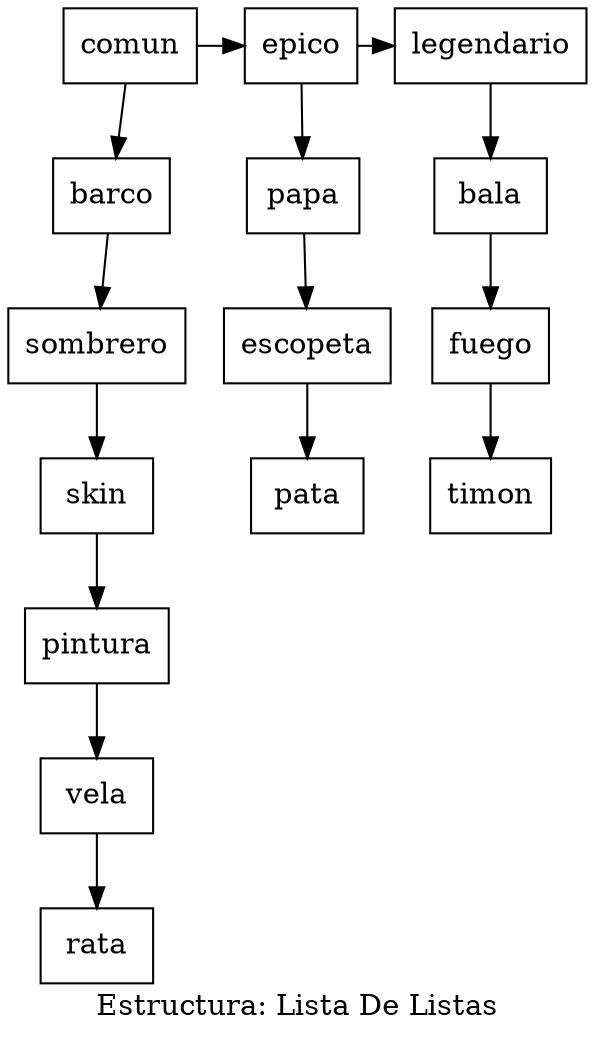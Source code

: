 digraph G {
label="Estructura: Lista De Listas";
node [shape=box];
Ncomun[label="comun"];
Nbarco[label="barco"];
Nsombrero[label="sombrero"];
Nskin[label="skin"];
Npintura[label="pintura"];
Nvela[label="vela"];
Nrata[label="rata"];
Nepico[label="epico"];
Npapa[label="papa"];
Nescopeta[label="escopeta"];
Npata[label="pata"];
Nlegendario[label="legendario"];
Nbala[label="bala"];
Nfuego[label="fuego"];
Ntimon[label="timon"];
{rank=same;
Ncomun->Nepico->Nlegendario}
{rank=none;
Ncomun->Nbarco->Nsombrero->Nskin->Npintura->Nvela->Nrata}
{rank=none;
Nepico->Npapa->Nescopeta->Npata}
{rank=none;
Nlegendario->Nbala->Nfuego->Ntimon}
}
